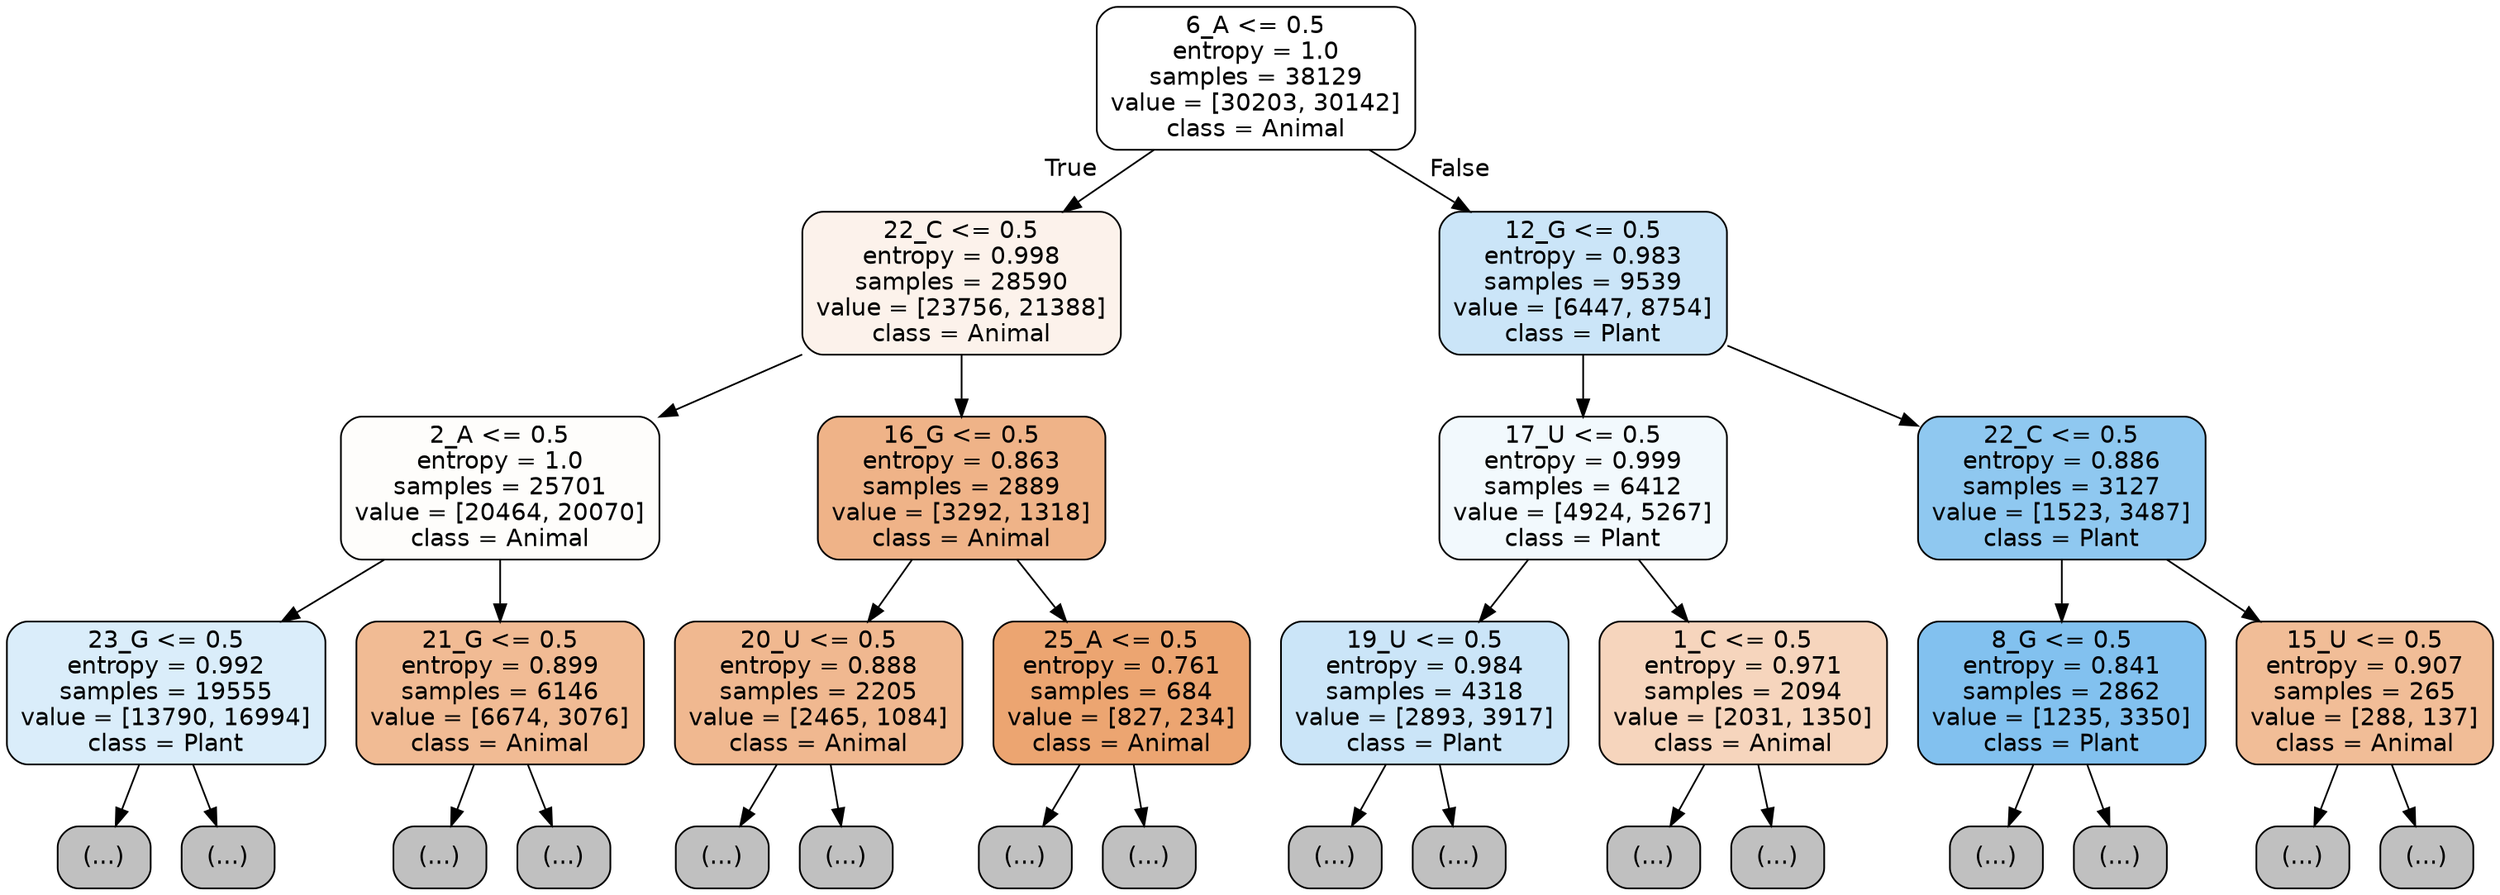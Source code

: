 digraph Tree {
node [shape=box, style="filled, rounded", color="black", fontname="helvetica"] ;
edge [fontname="helvetica"] ;
0 [label="6_A <= 0.5\nentropy = 1.0\nsamples = 38129\nvalue = [30203, 30142]\nclass = Animal", fillcolor="#ffffff"] ;
1 [label="22_C <= 0.5\nentropy = 0.998\nsamples = 28590\nvalue = [23756, 21388]\nclass = Animal", fillcolor="#fcf2eb"] ;
0 -> 1 [labeldistance=2.5, labelangle=45, headlabel="True"] ;
2 [label="2_A <= 0.5\nentropy = 1.0\nsamples = 25701\nvalue = [20464, 20070]\nclass = Animal", fillcolor="#fefdfb"] ;
1 -> 2 ;
3 [label="23_G <= 0.5\nentropy = 0.992\nsamples = 19555\nvalue = [13790, 16994]\nclass = Plant", fillcolor="#daedfa"] ;
2 -> 3 ;
4 [label="(...)", fillcolor="#C0C0C0"] ;
3 -> 4 ;
8163 [label="(...)", fillcolor="#C0C0C0"] ;
3 -> 8163 ;
8506 [label="21_G <= 0.5\nentropy = 0.899\nsamples = 6146\nvalue = [6674, 3076]\nclass = Animal", fillcolor="#f1bb94"] ;
2 -> 8506 ;
8507 [label="(...)", fillcolor="#C0C0C0"] ;
8506 -> 8507 ;
10722 [label="(...)", fillcolor="#C0C0C0"] ;
8506 -> 10722 ;
11325 [label="16_G <= 0.5\nentropy = 0.863\nsamples = 2889\nvalue = [3292, 1318]\nclass = Animal", fillcolor="#efb388"] ;
1 -> 11325 ;
11326 [label="20_U <= 0.5\nentropy = 0.888\nsamples = 2205\nvalue = [2465, 1084]\nclass = Animal", fillcolor="#f0b890"] ;
11325 -> 11326 ;
11327 [label="(...)", fillcolor="#C0C0C0"] ;
11326 -> 11327 ;
12172 [label="(...)", fillcolor="#C0C0C0"] ;
11326 -> 12172 ;
12449 [label="25_A <= 0.5\nentropy = 0.761\nsamples = 684\nvalue = [827, 234]\nclass = Animal", fillcolor="#eca571"] ;
11325 -> 12449 ;
12450 [label="(...)", fillcolor="#C0C0C0"] ;
12449 -> 12450 ;
12757 [label="(...)", fillcolor="#C0C0C0"] ;
12449 -> 12757 ;
12764 [label="12_G <= 0.5\nentropy = 0.983\nsamples = 9539\nvalue = [6447, 8754]\nclass = Plant", fillcolor="#cbe5f8"] ;
0 -> 12764 [labeldistance=2.5, labelangle=-45, headlabel="False"] ;
12765 [label="17_U <= 0.5\nentropy = 0.999\nsamples = 6412\nvalue = [4924, 5267]\nclass = Plant", fillcolor="#f2f9fd"] ;
12764 -> 12765 ;
12766 [label="19_U <= 0.5\nentropy = 0.984\nsamples = 4318\nvalue = [2893, 3917]\nclass = Plant", fillcolor="#cbe5f8"] ;
12765 -> 12766 ;
12767 [label="(...)", fillcolor="#C0C0C0"] ;
12766 -> 12767 ;
14278 [label="(...)", fillcolor="#C0C0C0"] ;
12766 -> 14278 ;
14827 [label="1_C <= 0.5\nentropy = 0.971\nsamples = 2094\nvalue = [2031, 1350]\nclass = Animal", fillcolor="#f6d5bd"] ;
12765 -> 14827 ;
14828 [label="(...)", fillcolor="#C0C0C0"] ;
14827 -> 14828 ;
15541 [label="(...)", fillcolor="#C0C0C0"] ;
14827 -> 15541 ;
15674 [label="22_C <= 0.5\nentropy = 0.886\nsamples = 3127\nvalue = [1523, 3487]\nclass = Plant", fillcolor="#8fc8f0"] ;
12764 -> 15674 ;
15675 [label="8_G <= 0.5\nentropy = 0.841\nsamples = 2862\nvalue = [1235, 3350]\nclass = Plant", fillcolor="#82c1ef"] ;
15674 -> 15675 ;
15676 [label="(...)", fillcolor="#C0C0C0"] ;
15675 -> 15676 ;
16421 [label="(...)", fillcolor="#C0C0C0"] ;
15675 -> 16421 ;
16660 [label="15_U <= 0.5\nentropy = 0.907\nsamples = 265\nvalue = [288, 137]\nclass = Animal", fillcolor="#f1bd97"] ;
15674 -> 16660 ;
16661 [label="(...)", fillcolor="#C0C0C0"] ;
16660 -> 16661 ;
16750 [label="(...)", fillcolor="#C0C0C0"] ;
16660 -> 16750 ;
}